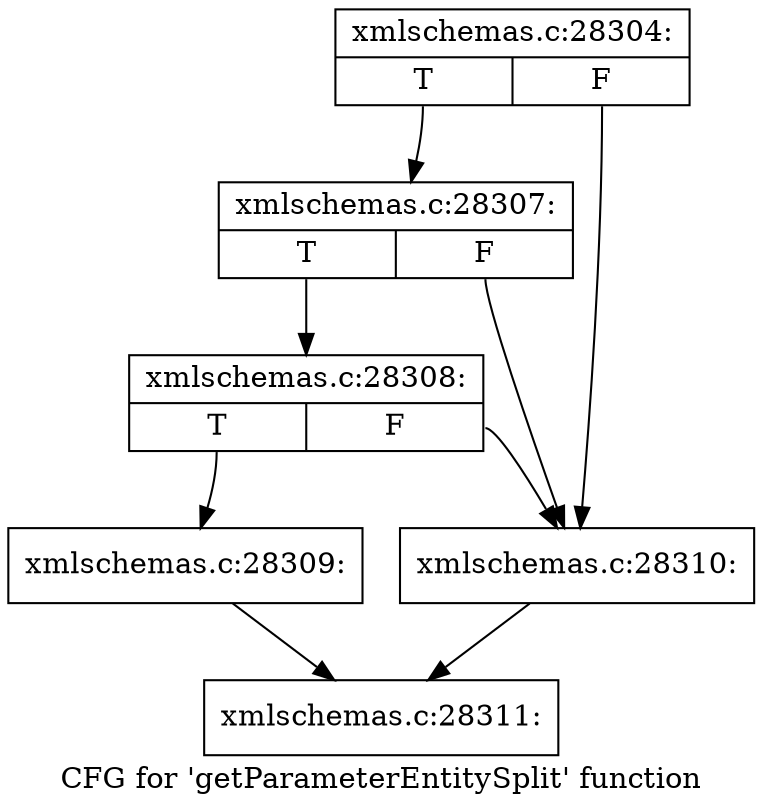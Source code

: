 digraph "CFG for 'getParameterEntitySplit' function" {
	label="CFG for 'getParameterEntitySplit' function";

	Node0x56d6310 [shape=record,label="{xmlschemas.c:28304:|{<s0>T|<s1>F}}"];
	Node0x56d6310:s0 -> Node0x56d8b90;
	Node0x56d6310:s1 -> Node0x56d8ac0;
	Node0x56d8b90 [shape=record,label="{xmlschemas.c:28307:|{<s0>T|<s1>F}}"];
	Node0x56d8b90:s0 -> Node0x56d8b10;
	Node0x56d8b90:s1 -> Node0x56d8ac0;
	Node0x56d8b10 [shape=record,label="{xmlschemas.c:28308:|{<s0>T|<s1>F}}"];
	Node0x56d8b10:s0 -> Node0x56d8a70;
	Node0x56d8b10:s1 -> Node0x56d8ac0;
	Node0x56d8a70 [shape=record,label="{xmlschemas.c:28309:}"];
	Node0x56d8a70 -> Node0x56d8010;
	Node0x56d8ac0 [shape=record,label="{xmlschemas.c:28310:}"];
	Node0x56d8ac0 -> Node0x56d8010;
	Node0x56d8010 [shape=record,label="{xmlschemas.c:28311:}"];
}
